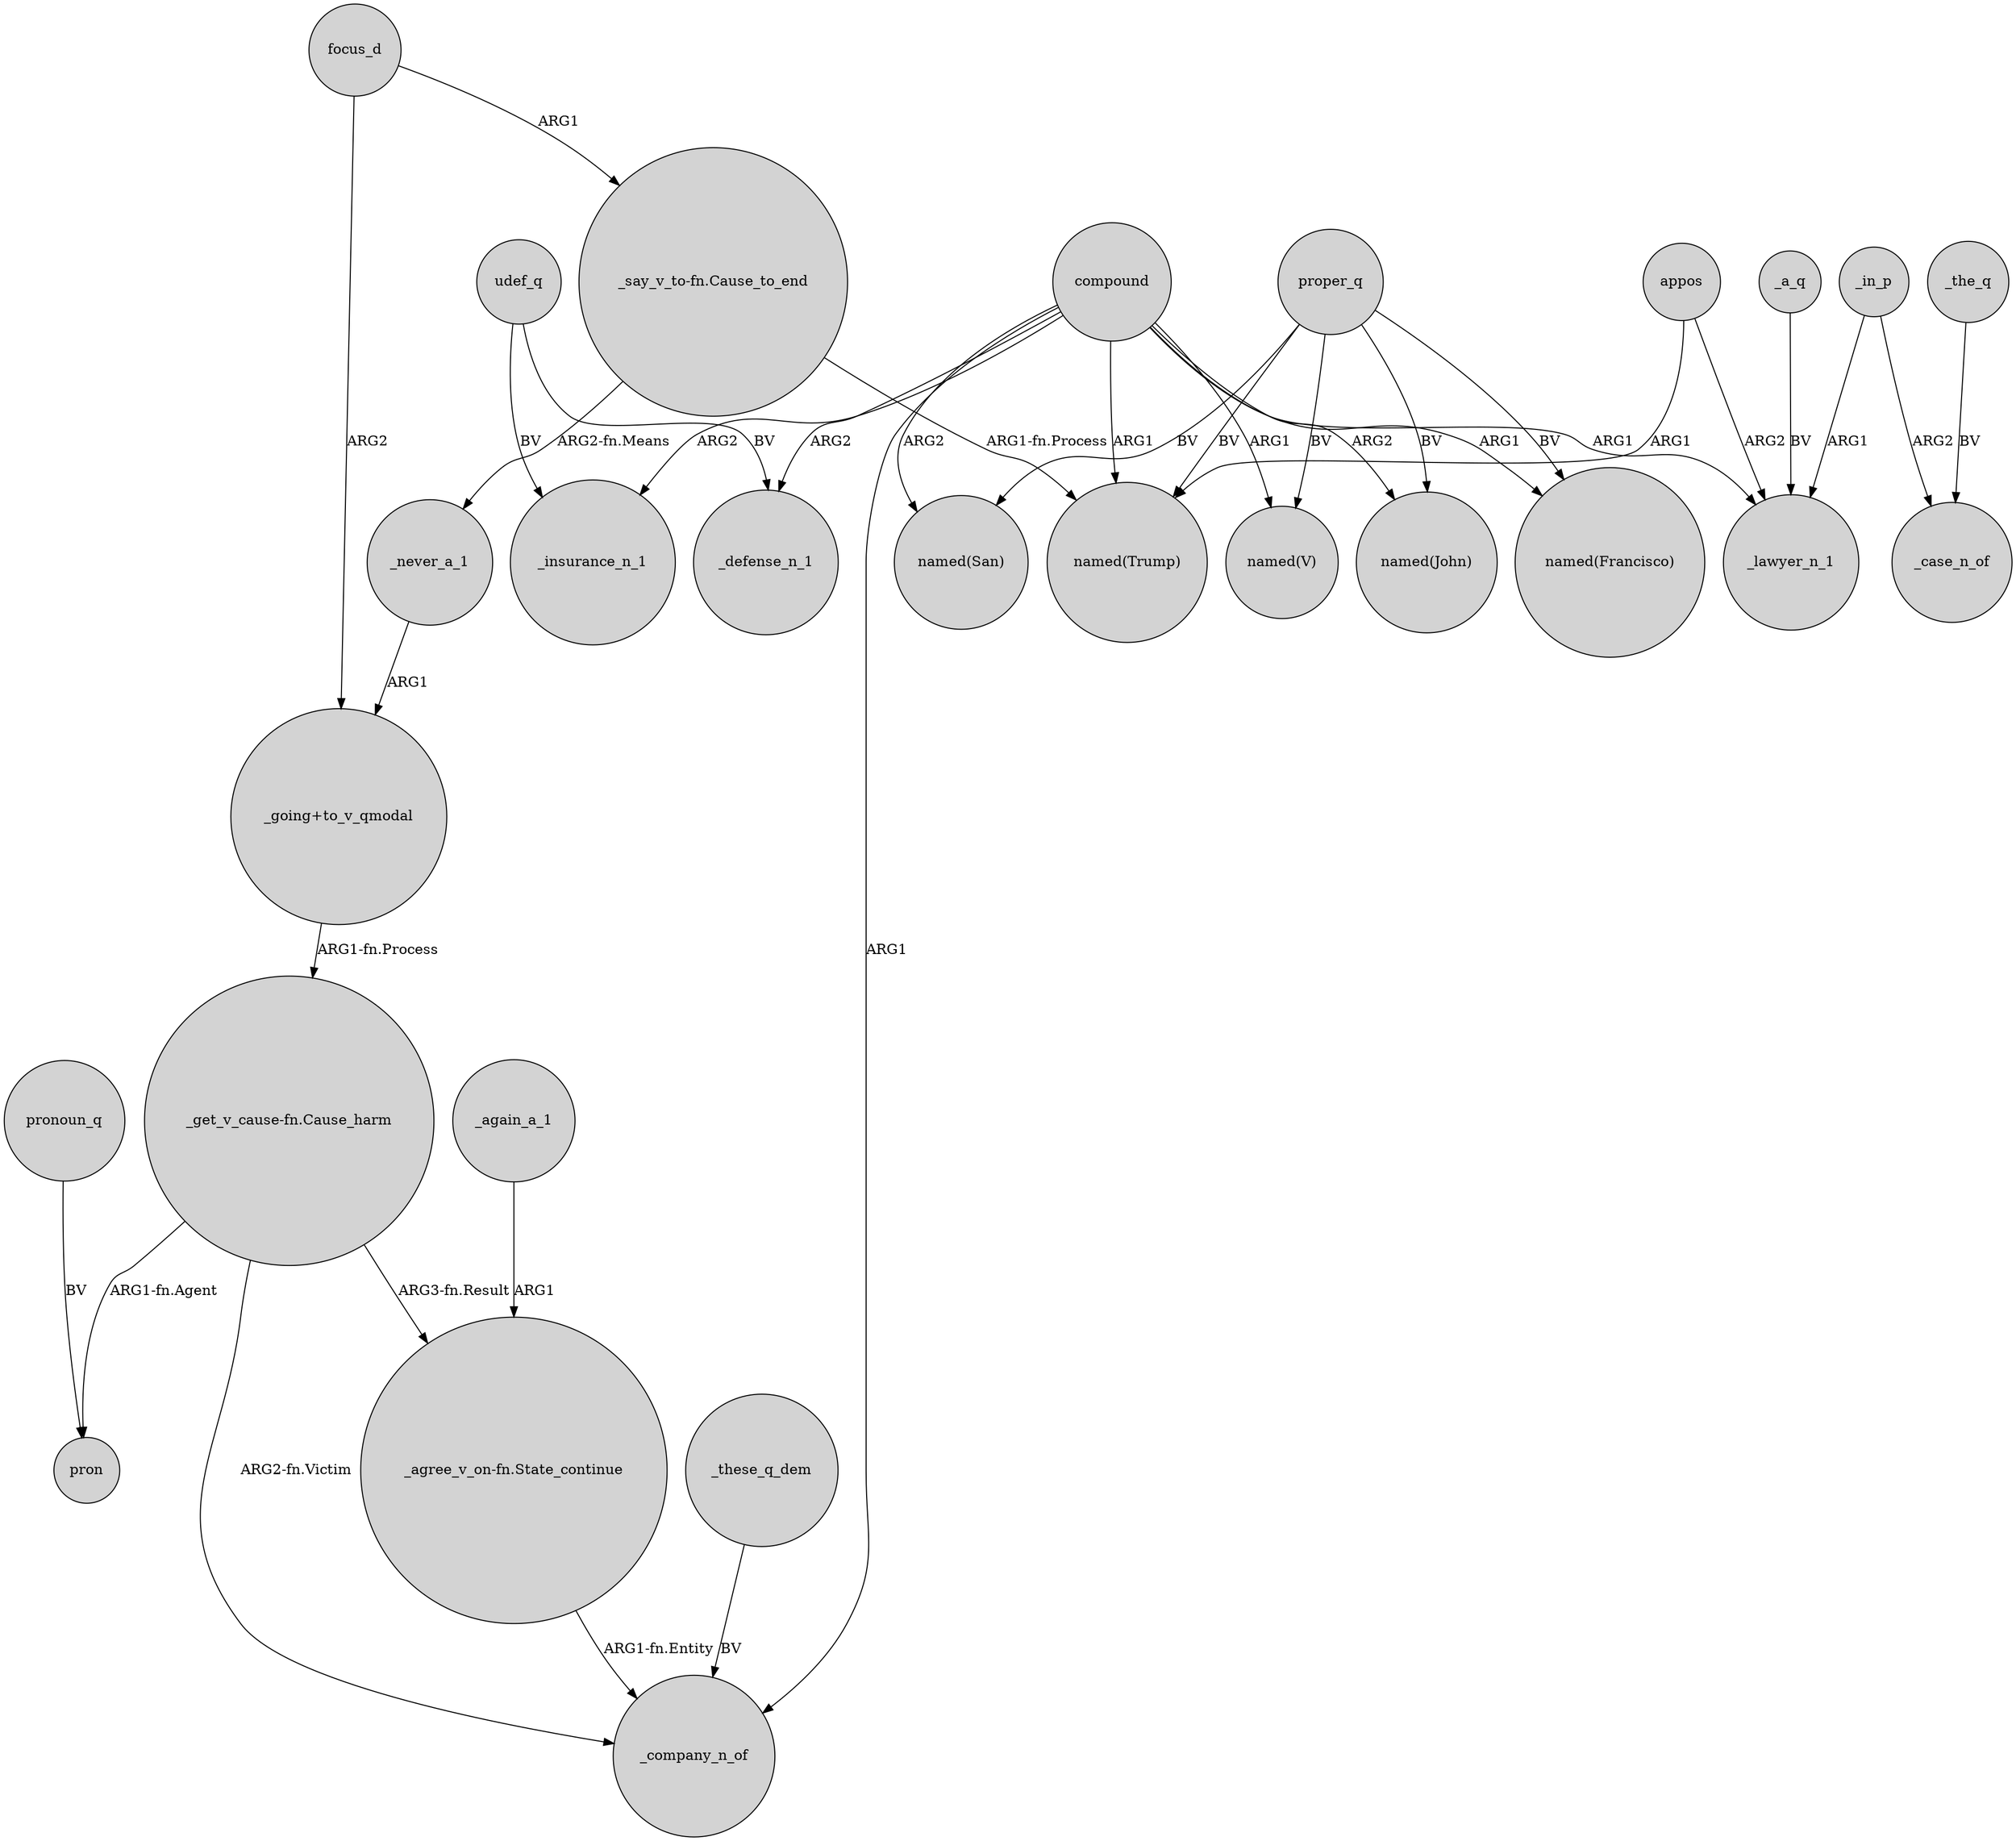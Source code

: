 digraph {
	node [shape=circle style=filled]
	appos -> "named(Trump)" [label=ARG1]
	udef_q -> _insurance_n_1 [label=BV]
	"_get_v_cause-fn.Cause_harm" -> pron [label="ARG1-fn.Agent"]
	compound -> "named(Trump)" [label=ARG1]
	focus_d -> "_say_v_to-fn.Cause_to_end" [label=ARG1]
	focus_d -> "_going+to_v_qmodal" [label=ARG2]
	"_going+to_v_qmodal" -> "_get_v_cause-fn.Cause_harm" [label="ARG1-fn.Process"]
	"_get_v_cause-fn.Cause_harm" -> "_agree_v_on-fn.State_continue" [label="ARG3-fn.Result"]
	compound -> _company_n_of [label=ARG1]
	"_get_v_cause-fn.Cause_harm" -> _company_n_of [label="ARG2-fn.Victim"]
	udef_q -> _defense_n_1 [label=BV]
	_in_p -> _lawyer_n_1 [label=ARG1]
	pronoun_q -> pron [label=BV]
	compound -> "named(John)" [label=ARG2]
	proper_q -> "named(John)" [label=BV]
	compound -> "named(V)" [label=ARG1]
	appos -> _lawyer_n_1 [label=ARG2]
	"_agree_v_on-fn.State_continue" -> _company_n_of [label="ARG1-fn.Entity"]
	_again_a_1 -> "_agree_v_on-fn.State_continue" [label=ARG1]
	proper_q -> "named(V)" [label=BV]
	compound -> "named(Francisco)" [label=ARG1]
	compound -> _insurance_n_1 [label=ARG2]
	compound -> _lawyer_n_1 [label=ARG1]
	_in_p -> _case_n_of [label=ARG2]
	compound -> "named(San)" [label=ARG2]
	proper_q -> "named(Trump)" [label=BV]
	compound -> _defense_n_1 [label=ARG2]
	proper_q -> "named(San)" [label=BV]
	_never_a_1 -> "_going+to_v_qmodal" [label=ARG1]
	_these_q_dem -> _company_n_of [label=BV]
	proper_q -> "named(Francisco)" [label=BV]
	"_say_v_to-fn.Cause_to_end" -> _never_a_1 [label="ARG2-fn.Means"]
	_the_q -> _case_n_of [label=BV]
	_a_q -> _lawyer_n_1 [label=BV]
	"_say_v_to-fn.Cause_to_end" -> "named(Trump)" [label="ARG1-fn.Process"]
}

